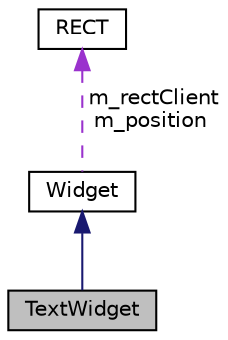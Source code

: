 digraph "TextWidget"
{
  edge [fontname="Helvetica",fontsize="10",labelfontname="Helvetica",labelfontsize="10"];
  node [fontname="Helvetica",fontsize="10",shape=record];
  Node1 [label="TextWidget",height=0.2,width=0.4,color="black", fillcolor="grey75", style="filled", fontcolor="black"];
  Node2 -> Node1 [dir="back",color="midnightblue",fontsize="10",style="solid",fontname="Helvetica"];
  Node2 [label="Widget",height=0.2,width=0.4,color="black", fillcolor="white", style="filled",URL="$classWidget.html"];
  Node3 -> Node2 [dir="back",color="darkorchid3",fontsize="10",style="dashed",label=" m_rectClient\nm_position" ,fontname="Helvetica"];
  Node3 [label="RECT",height=0.2,width=0.4,color="black", fillcolor="white", style="filled",URL="$classRECT.html"];
}
